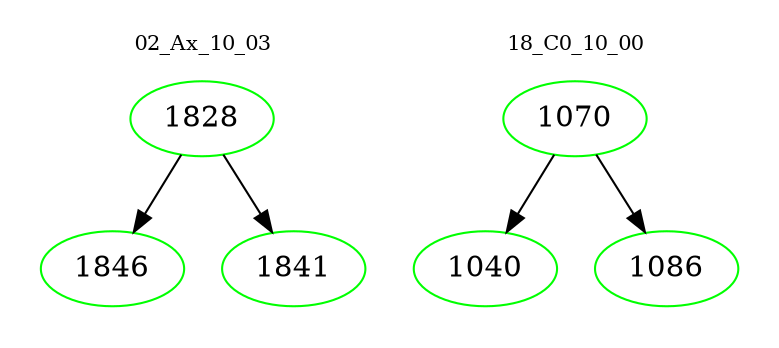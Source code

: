 digraph{
subgraph cluster_0 {
color = white
label = "02_Ax_10_03";
fontsize=10;
T0_1828 [label="1828", color="green"]
T0_1828 -> T0_1846 [color="black"]
T0_1846 [label="1846", color="green"]
T0_1828 -> T0_1841 [color="black"]
T0_1841 [label="1841", color="green"]
}
subgraph cluster_1 {
color = white
label = "18_C0_10_00";
fontsize=10;
T1_1070 [label="1070", color="green"]
T1_1070 -> T1_1040 [color="black"]
T1_1040 [label="1040", color="green"]
T1_1070 -> T1_1086 [color="black"]
T1_1086 [label="1086", color="green"]
}
}
